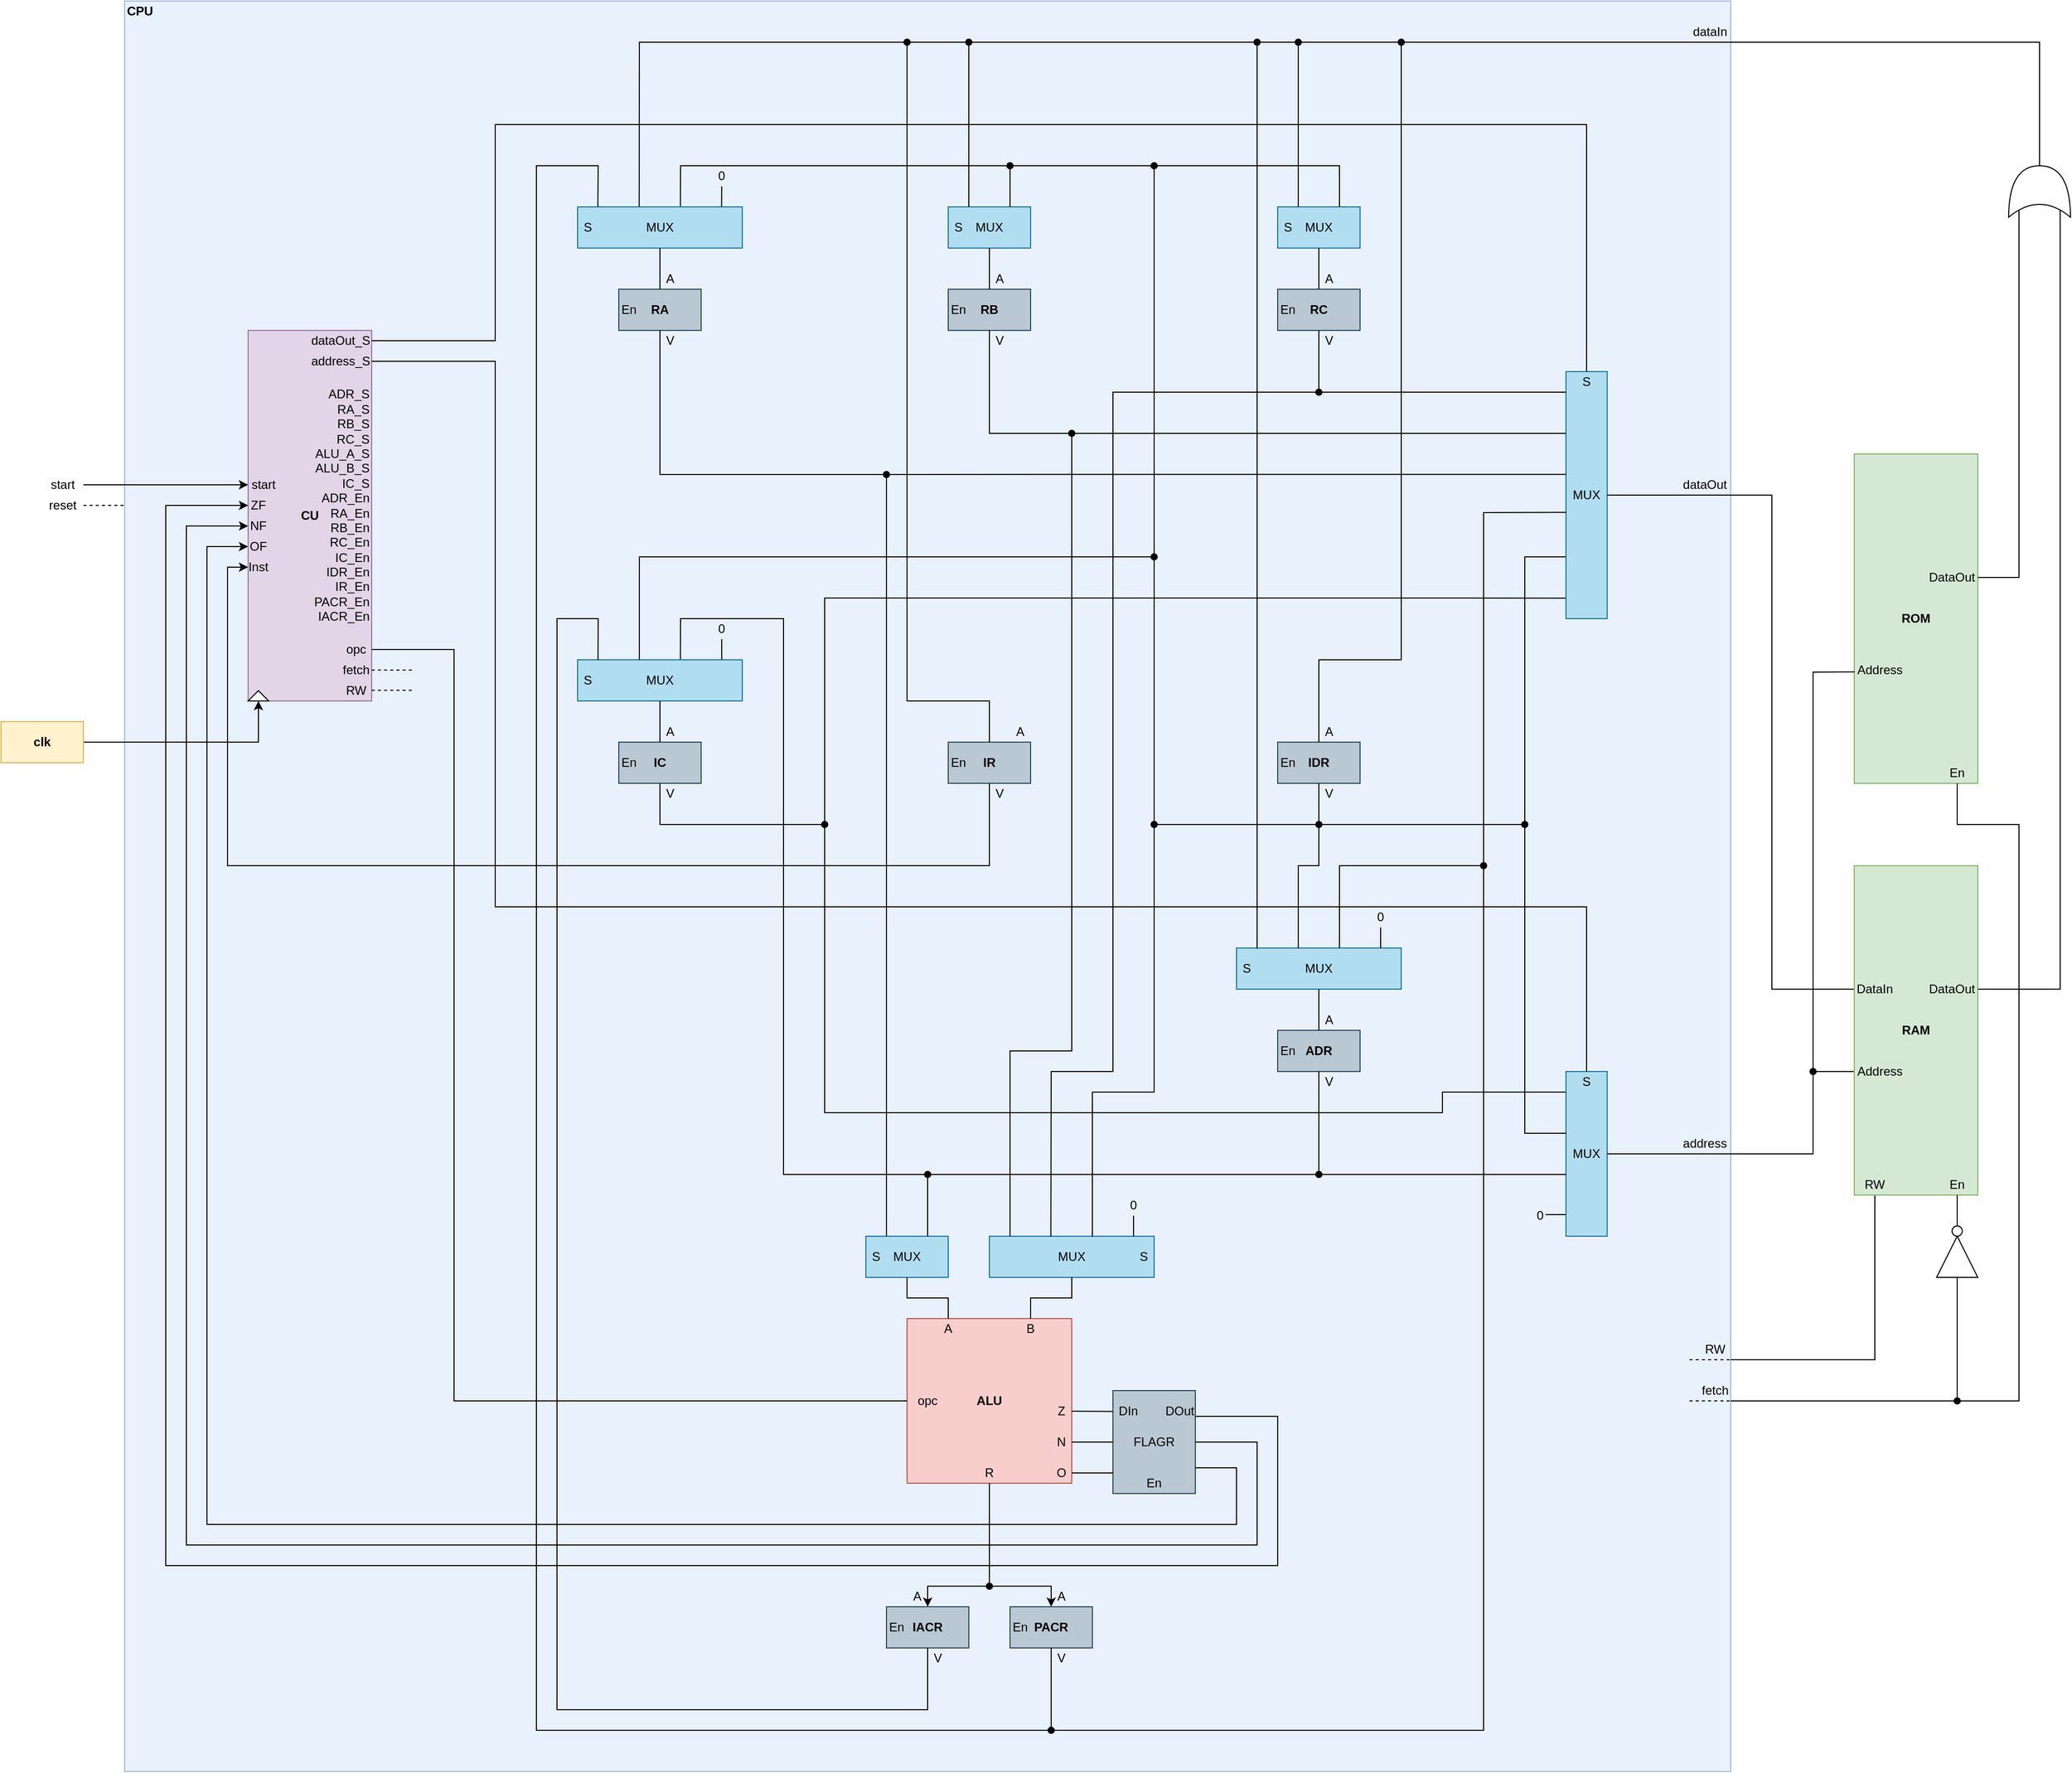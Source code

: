 <mxfile version="14.4.4" type="device"><diagram id="ryRz4POk_qp3t2i8IfM6" name="Page-1"><mxGraphModel dx="5255" dy="-317" grid="1" gridSize="10" guides="1" tooltips="1" connect="1" arrows="1" fold="1" page="1" pageScale="2" pageWidth="850" pageHeight="1100" math="0" shadow="0"><root><mxCell id="0"/><mxCell id="1" parent="0"/><mxCell id="fBEWL9ri3IQQsQJzQIdk-189" value="" style="rounded=0;whiteSpace=wrap;html=1;fillColor=#dae8fc;strokeColor=#6c8ebf;opacity=60;" parent="1" vertex="1"><mxGeometry x="40" y="2600" width="1560" height="1720" as="geometry"/></mxCell><mxCell id="ibGtZSRie_FV_CzLqUcY-19" value="" style="rounded=0;whiteSpace=wrap;html=1;fillColor=#bac8d3;strokeColor=#23445d;" vertex="1" parent="1"><mxGeometry x="520" y="2880" width="80" height="40" as="geometry"/></mxCell><mxCell id="ibGtZSRie_FV_CzLqUcY-20" value="&lt;b&gt;RA&lt;/b&gt;" style="text;html=1;strokeColor=none;fillColor=none;align=center;verticalAlign=middle;whiteSpace=wrap;rounded=0;" vertex="1" parent="1"><mxGeometry x="540" y="2890" width="40" height="20" as="geometry"/></mxCell><mxCell id="ibGtZSRie_FV_CzLqUcY-21" value="A" style="text;html=1;strokeColor=none;fillColor=none;align=center;verticalAlign=middle;whiteSpace=wrap;rounded=0;" vertex="1" parent="1"><mxGeometry x="550" y="2860" width="40" height="20" as="geometry"/></mxCell><mxCell id="ibGtZSRie_FV_CzLqUcY-23" value="" style="rounded=0;whiteSpace=wrap;html=1;fillColor=#bac8d3;strokeColor=#23445d;" vertex="1" parent="1"><mxGeometry x="840" y="2880" width="80" height="40" as="geometry"/></mxCell><mxCell id="ibGtZSRie_FV_CzLqUcY-24" value="&lt;b&gt;RB&lt;/b&gt;" style="text;html=1;strokeColor=none;fillColor=none;align=center;verticalAlign=middle;whiteSpace=wrap;rounded=0;" vertex="1" parent="1"><mxGeometry x="860" y="2890" width="40" height="20" as="geometry"/></mxCell><mxCell id="ibGtZSRie_FV_CzLqUcY-25" value="A" style="text;html=1;strokeColor=none;fillColor=none;align=center;verticalAlign=middle;whiteSpace=wrap;rounded=0;" vertex="1" parent="1"><mxGeometry x="870" y="2860" width="40" height="20" as="geometry"/></mxCell><mxCell id="ibGtZSRie_FV_CzLqUcY-27" value="" style="rounded=0;whiteSpace=wrap;html=1;fillColor=#bac8d3;strokeColor=#23445d;" vertex="1" parent="1"><mxGeometry x="1160" y="2880" width="80" height="40" as="geometry"/></mxCell><mxCell id="ibGtZSRie_FV_CzLqUcY-28" value="&lt;b&gt;RC&lt;/b&gt;" style="text;html=1;strokeColor=none;fillColor=none;align=center;verticalAlign=middle;whiteSpace=wrap;rounded=0;" vertex="1" parent="1"><mxGeometry x="1180" y="2890" width="40" height="20" as="geometry"/></mxCell><mxCell id="ibGtZSRie_FV_CzLqUcY-29" value="A" style="text;html=1;strokeColor=none;fillColor=none;align=center;verticalAlign=middle;whiteSpace=wrap;rounded=0;" vertex="1" parent="1"><mxGeometry x="1190" y="2860" width="40" height="20" as="geometry"/></mxCell><mxCell id="ibGtZSRie_FV_CzLqUcY-30" value="V" style="text;html=1;strokeColor=none;fillColor=none;align=center;verticalAlign=middle;whiteSpace=wrap;rounded=0;" vertex="1" parent="1"><mxGeometry x="1190" y="2920" width="40" height="20" as="geometry"/></mxCell><mxCell id="ibGtZSRie_FV_CzLqUcY-32" value="V" style="text;html=1;strokeColor=none;fillColor=none;align=center;verticalAlign=middle;whiteSpace=wrap;rounded=0;" vertex="1" parent="1"><mxGeometry x="870" y="2920" width="40" height="20" as="geometry"/></mxCell><mxCell id="ibGtZSRie_FV_CzLqUcY-33" value="V" style="text;html=1;strokeColor=none;fillColor=none;align=center;verticalAlign=middle;whiteSpace=wrap;rounded=0;" vertex="1" parent="1"><mxGeometry x="550" y="2920" width="40" height="20" as="geometry"/></mxCell><mxCell id="ibGtZSRie_FV_CzLqUcY-40" value="" style="rounded=0;whiteSpace=wrap;html=1;fillColor=#bac8d3;strokeColor=#23445d;" vertex="1" parent="1"><mxGeometry x="520" y="3320" width="80" height="40" as="geometry"/></mxCell><mxCell id="ibGtZSRie_FV_CzLqUcY-41" value="&lt;b&gt;IC&lt;/b&gt;" style="text;html=1;strokeColor=none;fillColor=none;align=center;verticalAlign=middle;whiteSpace=wrap;rounded=0;" vertex="1" parent="1"><mxGeometry x="540" y="3330" width="40" height="20" as="geometry"/></mxCell><mxCell id="ibGtZSRie_FV_CzLqUcY-42" value="A" style="text;html=1;strokeColor=none;fillColor=none;align=center;verticalAlign=middle;whiteSpace=wrap;rounded=0;" vertex="1" parent="1"><mxGeometry x="550" y="3300" width="40" height="20" as="geometry"/></mxCell><mxCell id="ibGtZSRie_FV_CzLqUcY-44" value="" style="rounded=0;whiteSpace=wrap;html=1;fillColor=#bac8d3;strokeColor=#23445d;" vertex="1" parent="1"><mxGeometry x="840" y="3320" width="80" height="40" as="geometry"/></mxCell><mxCell id="ibGtZSRie_FV_CzLqUcY-45" value="&lt;b&gt;IR&lt;/b&gt;" style="text;html=1;strokeColor=none;fillColor=none;align=center;verticalAlign=middle;whiteSpace=wrap;rounded=0;" vertex="1" parent="1"><mxGeometry x="860" y="3330" width="40" height="20" as="geometry"/></mxCell><mxCell id="ibGtZSRie_FV_CzLqUcY-46" value="A" style="text;html=1;strokeColor=none;fillColor=none;align=center;verticalAlign=middle;whiteSpace=wrap;rounded=0;" vertex="1" parent="1"><mxGeometry x="890" y="3300" width="40" height="20" as="geometry"/></mxCell><mxCell id="ibGtZSRie_FV_CzLqUcY-48" value="" style="rounded=0;whiteSpace=wrap;html=1;fillColor=#bac8d3;strokeColor=#23445d;" vertex="1" parent="1"><mxGeometry x="1160" y="3320" width="80" height="40" as="geometry"/></mxCell><mxCell id="ibGtZSRie_FV_CzLqUcY-49" value="&lt;b&gt;IDR&lt;/b&gt;" style="text;html=1;strokeColor=none;fillColor=none;align=center;verticalAlign=middle;whiteSpace=wrap;rounded=0;" vertex="1" parent="1"><mxGeometry x="1180" y="3330" width="40" height="20" as="geometry"/></mxCell><mxCell id="ibGtZSRie_FV_CzLqUcY-50" value="A" style="text;html=1;strokeColor=none;fillColor=none;align=center;verticalAlign=middle;whiteSpace=wrap;rounded=0;" vertex="1" parent="1"><mxGeometry x="1190" y="3300" width="40" height="20" as="geometry"/></mxCell><mxCell id="ibGtZSRie_FV_CzLqUcY-60" value="V" style="text;html=1;strokeColor=none;fillColor=none;align=center;verticalAlign=middle;whiteSpace=wrap;rounded=0;" vertex="1" parent="1"><mxGeometry x="1190" y="3360" width="40" height="20" as="geometry"/></mxCell><mxCell id="ibGtZSRie_FV_CzLqUcY-61" value="V" style="text;html=1;strokeColor=none;fillColor=none;align=center;verticalAlign=middle;whiteSpace=wrap;rounded=0;" vertex="1" parent="1"><mxGeometry x="870" y="3360" width="40" height="20" as="geometry"/></mxCell><mxCell id="ibGtZSRie_FV_CzLqUcY-62" value="V" style="text;html=1;strokeColor=none;fillColor=none;align=center;verticalAlign=middle;whiteSpace=wrap;rounded=0;" vertex="1" parent="1"><mxGeometry x="550" y="3360" width="40" height="20" as="geometry"/></mxCell><mxCell id="ibGtZSRie_FV_CzLqUcY-63" value="" style="rounded=0;whiteSpace=wrap;html=1;fillColor=#bac8d3;strokeColor=#23445d;" vertex="1" parent="1"><mxGeometry x="1160" y="3600" width="80" height="40" as="geometry"/></mxCell><mxCell id="ibGtZSRie_FV_CzLqUcY-64" value="&lt;b&gt;ADR&lt;/b&gt;" style="text;html=1;strokeColor=none;fillColor=none;align=center;verticalAlign=middle;whiteSpace=wrap;rounded=0;" vertex="1" parent="1"><mxGeometry x="1180" y="3610" width="40" height="20" as="geometry"/></mxCell><mxCell id="ibGtZSRie_FV_CzLqUcY-65" value="A" style="text;html=1;strokeColor=none;fillColor=none;align=center;verticalAlign=middle;whiteSpace=wrap;rounded=0;" vertex="1" parent="1"><mxGeometry x="1190" y="3580" width="40" height="20" as="geometry"/></mxCell><mxCell id="ibGtZSRie_FV_CzLqUcY-69" value="V" style="text;html=1;strokeColor=none;fillColor=none;align=center;verticalAlign=middle;whiteSpace=wrap;rounded=0;" vertex="1" parent="1"><mxGeometry x="1190" y="3640" width="40" height="20" as="geometry"/></mxCell><mxCell id="ibGtZSRie_FV_CzLqUcY-70" value="" style="rounded=0;whiteSpace=wrap;html=1;fillColor=#f8cecc;strokeColor=#b85450;" vertex="1" parent="1"><mxGeometry x="800" y="3880" width="160" height="160" as="geometry"/></mxCell><mxCell id="ibGtZSRie_FV_CzLqUcY-71" value="&lt;b&gt;ALU&lt;/b&gt;" style="text;html=1;strokeColor=none;fillColor=none;align=center;verticalAlign=middle;whiteSpace=wrap;rounded=0;" vertex="1" parent="1"><mxGeometry x="860" y="3950" width="40" height="20" as="geometry"/></mxCell><mxCell id="ibGtZSRie_FV_CzLqUcY-72" value="A" style="text;html=1;strokeColor=none;fillColor=none;align=center;verticalAlign=middle;whiteSpace=wrap;rounded=0;" vertex="1" parent="1"><mxGeometry x="820" y="3880" width="40" height="20" as="geometry"/></mxCell><mxCell id="ibGtZSRie_FV_CzLqUcY-73" value="B" style="text;html=1;strokeColor=none;fillColor=none;align=center;verticalAlign=middle;whiteSpace=wrap;rounded=0;" vertex="1" parent="1"><mxGeometry x="900" y="3880" width="40" height="20" as="geometry"/></mxCell><mxCell id="ibGtZSRie_FV_CzLqUcY-74" value="opc" style="text;html=1;strokeColor=none;fillColor=none;align=center;verticalAlign=middle;whiteSpace=wrap;rounded=0;" vertex="1" parent="1"><mxGeometry x="800" y="3950" width="40" height="20" as="geometry"/></mxCell><mxCell id="ibGtZSRie_FV_CzLqUcY-75" value="R" style="text;html=1;strokeColor=none;fillColor=none;align=center;verticalAlign=middle;whiteSpace=wrap;rounded=0;" vertex="1" parent="1"><mxGeometry x="860" y="4020" width="40" height="20" as="geometry"/></mxCell><mxCell id="ibGtZSRie_FV_CzLqUcY-76" value="Z" style="text;html=1;strokeColor=none;fillColor=none;align=center;verticalAlign=middle;whiteSpace=wrap;rounded=0;" vertex="1" parent="1"><mxGeometry x="940" y="3960" width="20" height="20" as="geometry"/></mxCell><mxCell id="ibGtZSRie_FV_CzLqUcY-77" value="N" style="text;html=1;strokeColor=none;fillColor=none;align=center;verticalAlign=middle;whiteSpace=wrap;rounded=0;" vertex="1" parent="1"><mxGeometry x="940" y="3990" width="20" height="20" as="geometry"/></mxCell><mxCell id="ibGtZSRie_FV_CzLqUcY-78" value="O" style="text;html=1;strokeColor=none;fillColor=none;align=center;verticalAlign=middle;whiteSpace=wrap;rounded=0;" vertex="1" parent="1"><mxGeometry x="940" y="4020" width="20" height="20" as="geometry"/></mxCell><mxCell id="ibGtZSRie_FV_CzLqUcY-79" value="" style="rounded=0;whiteSpace=wrap;html=1;fillColor=#bac8d3;strokeColor=#23445d;" vertex="1" parent="1"><mxGeometry x="1000" y="3950" width="80" height="100" as="geometry"/></mxCell><mxCell id="ibGtZSRie_FV_CzLqUcY-80" value="" style="endArrow=none;html=1;entryX=0.002;entryY=0.8;entryDx=0;entryDy=0;entryPerimeter=0;" edge="1" parent="1" source="ibGtZSRie_FV_CzLqUcY-78" target="ibGtZSRie_FV_CzLqUcY-79"><mxGeometry width="50" height="50" relative="1" as="geometry"><mxPoint x="970" y="4010" as="sourcePoint"/><mxPoint x="1020" y="3960" as="targetPoint"/></mxGeometry></mxCell><mxCell id="ibGtZSRie_FV_CzLqUcY-81" value="" style="endArrow=none;html=1;exitX=1;exitY=0.5;exitDx=0;exitDy=0;entryX=0;entryY=0.5;entryDx=0;entryDy=0;" edge="1" parent="1" source="ibGtZSRie_FV_CzLqUcY-77" target="ibGtZSRie_FV_CzLqUcY-79"><mxGeometry width="50" height="50" relative="1" as="geometry"><mxPoint x="1030" y="4010" as="sourcePoint"/><mxPoint x="1080" y="3960" as="targetPoint"/></mxGeometry></mxCell><mxCell id="ibGtZSRie_FV_CzLqUcY-82" value="" style="endArrow=none;html=1;exitX=1;exitY=0.5;exitDx=0;exitDy=0;entryX=-0.004;entryY=0.202;entryDx=0;entryDy=0;entryPerimeter=0;" edge="1" parent="1" source="ibGtZSRie_FV_CzLqUcY-76" target="ibGtZSRie_FV_CzLqUcY-79"><mxGeometry width="50" height="50" relative="1" as="geometry"><mxPoint x="1030" y="4010" as="sourcePoint"/><mxPoint x="1080" y="3960" as="targetPoint"/></mxGeometry></mxCell><mxCell id="ibGtZSRie_FV_CzLqUcY-83" value="FLAGR" style="text;html=1;strokeColor=none;fillColor=none;align=center;verticalAlign=middle;whiteSpace=wrap;rounded=0;" vertex="1" parent="1"><mxGeometry x="1020" y="3990" width="40" height="20" as="geometry"/></mxCell><mxCell id="ibGtZSRie_FV_CzLqUcY-87" value="DIn" style="text;html=1;strokeColor=none;fillColor=none;align=center;verticalAlign=middle;whiteSpace=wrap;rounded=0;" vertex="1" parent="1"><mxGeometry x="1000" y="3960" width="30" height="20" as="geometry"/></mxCell><mxCell id="ibGtZSRie_FV_CzLqUcY-88" value="DOut" style="text;html=1;strokeColor=none;fillColor=none;align=center;verticalAlign=middle;whiteSpace=wrap;rounded=0;" vertex="1" parent="1"><mxGeometry x="1050" y="3960" width="30" height="20" as="geometry"/></mxCell><mxCell id="ibGtZSRie_FV_CzLqUcY-89" value="" style="rounded=0;whiteSpace=wrap;html=1;fillColor=#b1ddf0;strokeColor=#10739e;" vertex="1" parent="1"><mxGeometry x="760" y="3800" width="80" height="40" as="geometry"/></mxCell><mxCell id="ibGtZSRie_FV_CzLqUcY-90" value="MUX" style="text;html=1;strokeColor=none;fillColor=none;align=center;verticalAlign=middle;whiteSpace=wrap;rounded=0;" vertex="1" parent="1"><mxGeometry x="780" y="3810" width="40" height="20" as="geometry"/></mxCell><mxCell id="ibGtZSRie_FV_CzLqUcY-91" value="S" style="text;html=1;strokeColor=none;fillColor=none;align=center;verticalAlign=middle;whiteSpace=wrap;rounded=0;" vertex="1" parent="1"><mxGeometry x="750" y="3810" width="40" height="20" as="geometry"/></mxCell><mxCell id="ibGtZSRie_FV_CzLqUcY-95" value="" style="rounded=0;whiteSpace=wrap;html=1;fillColor=#b1ddf0;strokeColor=#10739e;" vertex="1" parent="1"><mxGeometry x="840" y="2800" width="80" height="40" as="geometry"/></mxCell><mxCell id="ibGtZSRie_FV_CzLqUcY-96" value="MUX" style="text;html=1;strokeColor=none;fillColor=none;align=center;verticalAlign=middle;whiteSpace=wrap;rounded=0;" vertex="1" parent="1"><mxGeometry x="860" y="2810" width="40" height="20" as="geometry"/></mxCell><mxCell id="ibGtZSRie_FV_CzLqUcY-97" value="S" style="text;html=1;strokeColor=none;fillColor=none;align=center;verticalAlign=middle;whiteSpace=wrap;rounded=0;" vertex="1" parent="1"><mxGeometry x="830" y="2810" width="40" height="20" as="geometry"/></mxCell><mxCell id="ibGtZSRie_FV_CzLqUcY-98" value="" style="rounded=0;whiteSpace=wrap;html=1;fillColor=#b1ddf0;strokeColor=#10739e;" vertex="1" parent="1"><mxGeometry x="1160" y="2800" width="80" height="40" as="geometry"/></mxCell><mxCell id="ibGtZSRie_FV_CzLqUcY-99" value="MUX" style="text;html=1;strokeColor=none;fillColor=none;align=center;verticalAlign=middle;whiteSpace=wrap;rounded=0;" vertex="1" parent="1"><mxGeometry x="1180" y="2810" width="40" height="20" as="geometry"/></mxCell><mxCell id="ibGtZSRie_FV_CzLqUcY-100" value="S" style="text;html=1;strokeColor=none;fillColor=none;align=center;verticalAlign=middle;whiteSpace=wrap;rounded=0;" vertex="1" parent="1"><mxGeometry x="1150" y="2810" width="40" height="20" as="geometry"/></mxCell><mxCell id="ibGtZSRie_FV_CzLqUcY-101" value="" style="rounded=0;whiteSpace=wrap;html=1;fillColor=#b1ddf0;strokeColor=#10739e;" vertex="1" parent="1"><mxGeometry x="480" y="2800" width="160" height="40" as="geometry"/></mxCell><mxCell id="ibGtZSRie_FV_CzLqUcY-102" value="MUX" style="text;html=1;strokeColor=none;fillColor=none;align=center;verticalAlign=middle;whiteSpace=wrap;rounded=0;" vertex="1" parent="1"><mxGeometry x="540" y="2810" width="40" height="20" as="geometry"/></mxCell><mxCell id="ibGtZSRie_FV_CzLqUcY-103" value="S" style="text;html=1;strokeColor=none;fillColor=none;align=center;verticalAlign=middle;whiteSpace=wrap;rounded=0;" vertex="1" parent="1"><mxGeometry x="470" y="2810" width="40" height="20" as="geometry"/></mxCell><mxCell id="ibGtZSRie_FV_CzLqUcY-104" value="" style="rounded=0;whiteSpace=wrap;html=1;fillColor=#b1ddf0;strokeColor=#10739e;" vertex="1" parent="1"><mxGeometry x="1440" y="2960" width="40" height="240" as="geometry"/></mxCell><mxCell id="ibGtZSRie_FV_CzLqUcY-105" value="" style="rounded=0;whiteSpace=wrap;html=1;fillColor=#b1ddf0;strokeColor=#10739e;" vertex="1" parent="1"><mxGeometry x="1440" y="3640" width="40" height="160" as="geometry"/></mxCell><mxCell id="ibGtZSRie_FV_CzLqUcY-106" value="MUX" style="text;html=1;strokeColor=none;fillColor=none;align=center;verticalAlign=middle;whiteSpace=wrap;rounded=0;" vertex="1" parent="1"><mxGeometry x="1440" y="3070" width="40" height="20" as="geometry"/></mxCell><mxCell id="ibGtZSRie_FV_CzLqUcY-107" value="MUX" style="text;html=1;strokeColor=none;fillColor=none;align=center;verticalAlign=middle;whiteSpace=wrap;rounded=0;" vertex="1" parent="1"><mxGeometry x="1440" y="3710" width="40" height="20" as="geometry"/></mxCell><mxCell id="ibGtZSRie_FV_CzLqUcY-108" value="S" style="text;html=1;strokeColor=none;fillColor=none;align=center;verticalAlign=middle;whiteSpace=wrap;rounded=0;" vertex="1" parent="1"><mxGeometry x="1440" y="2960" width="40" height="20" as="geometry"/></mxCell><mxCell id="ibGtZSRie_FV_CzLqUcY-109" value="S" style="text;html=1;strokeColor=none;fillColor=none;align=center;verticalAlign=middle;whiteSpace=wrap;rounded=0;" vertex="1" parent="1"><mxGeometry x="1440" y="3640" width="40" height="20" as="geometry"/></mxCell><mxCell id="ibGtZSRie_FV_CzLqUcY-110" value="" style="endArrow=none;html=1;strokeColor=#000000;entryX=0.5;entryY=1;entryDx=0;entryDy=0;" edge="1" parent="1" target="ibGtZSRie_FV_CzLqUcY-98"><mxGeometry width="50" height="50" relative="1" as="geometry"><mxPoint x="1200" y="2880" as="sourcePoint"/><mxPoint x="1150" y="3160" as="targetPoint"/></mxGeometry></mxCell><mxCell id="ibGtZSRie_FV_CzLqUcY-112" value="" style="endArrow=none;html=1;strokeColor=#000000;exitX=0.5;exitY=1;exitDx=0;exitDy=0;entryX=0.25;entryY=1;entryDx=0;entryDy=0;" edge="1" parent="1" source="ibGtZSRie_FV_CzLqUcY-95" target="ibGtZSRie_FV_CzLqUcY-25"><mxGeometry width="50" height="50" relative="1" as="geometry"><mxPoint x="1150" y="3200" as="sourcePoint"/><mxPoint x="1200" y="3150" as="targetPoint"/></mxGeometry></mxCell><mxCell id="ibGtZSRie_FV_CzLqUcY-113" value="" style="endArrow=none;html=1;strokeColor=#000000;exitX=0.5;exitY=1;exitDx=0;exitDy=0;entryX=0.25;entryY=1;entryDx=0;entryDy=0;" edge="1" parent="1" source="ibGtZSRie_FV_CzLqUcY-101" target="ibGtZSRie_FV_CzLqUcY-21"><mxGeometry width="50" height="50" relative="1" as="geometry"><mxPoint x="1150" y="3200" as="sourcePoint"/><mxPoint x="1200" y="3150" as="targetPoint"/></mxGeometry></mxCell><mxCell id="ibGtZSRie_FV_CzLqUcY-118" value="" style="rounded=0;whiteSpace=wrap;html=1;fillColor=#b1ddf0;strokeColor=#10739e;" vertex="1" parent="1"><mxGeometry x="1120" y="3520" width="160" height="40" as="geometry"/></mxCell><mxCell id="ibGtZSRie_FV_CzLqUcY-119" value="MUX" style="text;html=1;strokeColor=none;fillColor=none;align=center;verticalAlign=middle;whiteSpace=wrap;rounded=0;" vertex="1" parent="1"><mxGeometry x="1180" y="3530" width="40" height="20" as="geometry"/></mxCell><mxCell id="ibGtZSRie_FV_CzLqUcY-120" value="S" style="text;html=1;strokeColor=none;fillColor=none;align=center;verticalAlign=middle;whiteSpace=wrap;rounded=0;" vertex="1" parent="1"><mxGeometry x="1110" y="3530" width="40" height="20" as="geometry"/></mxCell><mxCell id="ibGtZSRie_FV_CzLqUcY-121" value="" style="endArrow=none;html=1;strokeColor=#000000;exitX=0.5;exitY=1;exitDx=0;exitDy=0;entryX=0.25;entryY=1;entryDx=0;entryDy=0;" edge="1" parent="1" source="ibGtZSRie_FV_CzLqUcY-118"><mxGeometry width="50" height="50" relative="1" as="geometry"><mxPoint x="1790" y="3920" as="sourcePoint"/><mxPoint x="1200" y="3600.0" as="targetPoint"/></mxGeometry></mxCell><mxCell id="ibGtZSRie_FV_CzLqUcY-123" value="" style="rounded=0;whiteSpace=wrap;html=1;fillColor=#b1ddf0;strokeColor=#10739e;" vertex="1" parent="1"><mxGeometry x="480" y="3240" width="160" height="40" as="geometry"/></mxCell><mxCell id="ibGtZSRie_FV_CzLqUcY-124" value="MUX" style="text;html=1;strokeColor=none;fillColor=none;align=center;verticalAlign=middle;whiteSpace=wrap;rounded=0;" vertex="1" parent="1"><mxGeometry x="540" y="3250" width="40" height="20" as="geometry"/></mxCell><mxCell id="ibGtZSRie_FV_CzLqUcY-125" value="S" style="text;html=1;strokeColor=none;fillColor=none;align=center;verticalAlign=middle;whiteSpace=wrap;rounded=0;" vertex="1" parent="1"><mxGeometry x="470" y="3250" width="40" height="20" as="geometry"/></mxCell><mxCell id="ibGtZSRie_FV_CzLqUcY-126" value="" style="endArrow=none;html=1;strokeColor=#000000;exitX=0.5;exitY=1;exitDx=0;exitDy=0;entryX=0.25;entryY=1;entryDx=0;entryDy=0;" edge="1" parent="1" source="ibGtZSRie_FV_CzLqUcY-123"><mxGeometry width="50" height="50" relative="1" as="geometry"><mxPoint x="1150" y="3640" as="sourcePoint"/><mxPoint x="560" y="3320.0" as="targetPoint"/></mxGeometry></mxCell><mxCell id="ibGtZSRie_FV_CzLqUcY-127" value="" style="rounded=0;whiteSpace=wrap;html=1;fillColor=#b1ddf0;strokeColor=#10739e;" vertex="1" parent="1"><mxGeometry x="880" y="3800" width="160" height="40" as="geometry"/></mxCell><mxCell id="ibGtZSRie_FV_CzLqUcY-128" value="MUX" style="text;html=1;strokeColor=none;fillColor=none;align=center;verticalAlign=middle;whiteSpace=wrap;rounded=0;" vertex="1" parent="1"><mxGeometry x="940" y="3810" width="40" height="20" as="geometry"/></mxCell><mxCell id="ibGtZSRie_FV_CzLqUcY-129" value="S" style="text;html=1;strokeColor=none;fillColor=none;align=center;verticalAlign=middle;whiteSpace=wrap;rounded=0;" vertex="1" parent="1"><mxGeometry x="1010" y="3810" width="40" height="20" as="geometry"/></mxCell><mxCell id="ibGtZSRie_FV_CzLqUcY-130" value="" style="endArrow=none;html=1;strokeColor=#000000;exitX=0.5;exitY=1;exitDx=0;exitDy=0;entryX=0.5;entryY=0;entryDx=0;entryDy=0;rounded=0;" edge="1" parent="1" source="ibGtZSRie_FV_CzLqUcY-89" target="ibGtZSRie_FV_CzLqUcY-72"><mxGeometry width="50" height="50" relative="1" as="geometry"><mxPoint x="1150" y="3700" as="sourcePoint"/><mxPoint x="1200" y="3650" as="targetPoint"/><Array as="points"><mxPoint x="800" y="3860"/><mxPoint x="840" y="3860"/></Array></mxGeometry></mxCell><mxCell id="ibGtZSRie_FV_CzLqUcY-131" value="" style="endArrow=none;html=1;strokeColor=#000000;exitX=0.5;exitY=1;exitDx=0;exitDy=0;entryX=0.5;entryY=0;entryDx=0;entryDy=0;rounded=0;" edge="1" parent="1" source="ibGtZSRie_FV_CzLqUcY-127" target="ibGtZSRie_FV_CzLqUcY-73"><mxGeometry width="50" height="50" relative="1" as="geometry"><mxPoint x="1150" y="3700" as="sourcePoint"/><mxPoint x="1200" y="3650" as="targetPoint"/><Array as="points"><mxPoint x="960" y="3860"/><mxPoint x="920" y="3860"/></Array></mxGeometry></mxCell><mxCell id="ibGtZSRie_FV_CzLqUcY-132" value="" style="endArrow=none;html=1;strokeColor=#000000;exitX=1;exitY=0.5;exitDx=0;exitDy=0;entryX=0;entryY=0.5;entryDx=0;entryDy=0;rounded=0;" edge="1" parent="1" source="ibGtZSRie_FV_CzLqUcY-107" target="ibGtZSRie_FV_CzLqUcY-246"><mxGeometry width="50" height="50" relative="1" as="geometry"><mxPoint x="1150" y="3510" as="sourcePoint"/><mxPoint x="1640" y="3720" as="targetPoint"/><Array as="points"><mxPoint x="1680" y="3720"/><mxPoint x="1680" y="3640"/></Array></mxGeometry></mxCell><mxCell id="ibGtZSRie_FV_CzLqUcY-133" value="" style="endArrow=none;html=1;strokeColor=#000000;exitX=1;exitY=0.5;exitDx=0;exitDy=0;entryX=0;entryY=0.5;entryDx=0;entryDy=0;rounded=0;" edge="1" parent="1" source="ibGtZSRie_FV_CzLqUcY-106" target="ibGtZSRie_FV_CzLqUcY-245"><mxGeometry width="50" height="50" relative="1" as="geometry"><mxPoint x="1150" y="3510" as="sourcePoint"/><mxPoint x="1720" y="3160" as="targetPoint"/><Array as="points"><mxPoint x="1640" y="3080"/><mxPoint x="1640" y="3160"/><mxPoint x="1640" y="3560"/></Array></mxGeometry></mxCell><mxCell id="ibGtZSRie_FV_CzLqUcY-134" value="dataOut" style="text;html=1;strokeColor=none;fillColor=none;align=center;verticalAlign=middle;whiteSpace=wrap;rounded=0;" vertex="1" parent="1"><mxGeometry x="1550" y="3060" width="50" height="20" as="geometry"/></mxCell><mxCell id="ibGtZSRie_FV_CzLqUcY-135" value="address" style="text;html=1;strokeColor=none;fillColor=none;align=center;verticalAlign=middle;whiteSpace=wrap;rounded=0;" vertex="1" parent="1"><mxGeometry x="1550" y="3700" width="50" height="20" as="geometry"/></mxCell><mxCell id="ibGtZSRie_FV_CzLqUcY-136" value="" style="rounded=0;whiteSpace=wrap;html=1;fillColor=#e1d5e7;strokeColor=#9673a6;" vertex="1" parent="1"><mxGeometry x="160" y="2920" width="120" height="360" as="geometry"/></mxCell><mxCell id="ibGtZSRie_FV_CzLqUcY-138" value="dataOut_S" style="text;html=1;strokeColor=none;fillColor=none;align=center;verticalAlign=middle;whiteSpace=wrap;rounded=0;" vertex="1" parent="1"><mxGeometry x="220" y="2920" width="60" height="20" as="geometry"/></mxCell><mxCell id="ibGtZSRie_FV_CzLqUcY-139" value="address_S" style="text;html=1;strokeColor=none;fillColor=none;align=center;verticalAlign=middle;whiteSpace=wrap;rounded=0;" vertex="1" parent="1"><mxGeometry x="220" y="2940" width="60" height="20" as="geometry"/></mxCell><mxCell id="ibGtZSRie_FV_CzLqUcY-140" value="opc" style="text;html=1;strokeColor=none;fillColor=none;align=center;verticalAlign=middle;whiteSpace=wrap;rounded=0;" vertex="1" parent="1"><mxGeometry x="250" y="3220" width="30" height="20" as="geometry"/></mxCell><mxCell id="ibGtZSRie_FV_CzLqUcY-141" value="RW" style="text;html=1;strokeColor=none;fillColor=none;align=center;verticalAlign=middle;whiteSpace=wrap;rounded=0;" vertex="1" parent="1"><mxGeometry x="250" y="3260" width="30" height="20" as="geometry"/></mxCell><mxCell id="ibGtZSRie_FV_CzLqUcY-142" value="fetch" style="text;html=1;strokeColor=none;fillColor=none;align=center;verticalAlign=middle;whiteSpace=wrap;rounded=0;" vertex="1" parent="1"><mxGeometry x="250" y="3240" width="30" height="20" as="geometry"/></mxCell><mxCell id="ibGtZSRie_FV_CzLqUcY-143" value="&lt;div&gt;ADR_S&lt;/div&gt;&lt;div&gt;RA_S&lt;/div&gt;&lt;div&gt;RB_S&lt;/div&gt;&lt;div&gt;RC_S&lt;/div&gt;&lt;div&gt;ALU_A_S&lt;/div&gt;&lt;div&gt;ALU_B_S&lt;/div&gt;&lt;div&gt;IC_S&lt;/div&gt;&lt;div&gt;ADR_En&lt;/div&gt;&lt;div&gt;RA_En&lt;/div&gt;&lt;div&gt;RB_En&lt;/div&gt;&lt;div&gt;RC_En&lt;/div&gt;&lt;div&gt;IC_En&lt;/div&gt;&lt;div&gt;IDR_En&lt;/div&gt;&lt;div&gt;IR_En&lt;/div&gt;&lt;div&gt;PACR_En&lt;/div&gt;&lt;div&gt;IACR_En&lt;/div&gt;" style="text;html=1;strokeColor=none;fillColor=none;align=right;verticalAlign=middle;whiteSpace=wrap;rounded=0;" vertex="1" parent="1"><mxGeometry x="200" y="2970" width="80" height="240" as="geometry"/></mxCell><mxCell id="ibGtZSRie_FV_CzLqUcY-144" value="&lt;b&gt;CU&lt;/b&gt;" style="text;html=1;strokeColor=none;fillColor=none;align=center;verticalAlign=middle;whiteSpace=wrap;rounded=0;" vertex="1" parent="1"><mxGeometry x="200" y="3090" width="40" height="20" as="geometry"/></mxCell><mxCell id="ibGtZSRie_FV_CzLqUcY-145" value="Inst" style="text;html=1;strokeColor=none;fillColor=none;align=center;verticalAlign=middle;whiteSpace=wrap;rounded=0;" vertex="1" parent="1"><mxGeometry x="160" y="3140" width="20" height="20" as="geometry"/></mxCell><mxCell id="ibGtZSRie_FV_CzLqUcY-146" value="OF" style="text;html=1;strokeColor=none;fillColor=none;align=center;verticalAlign=middle;whiteSpace=wrap;rounded=0;" vertex="1" parent="1"><mxGeometry x="160" y="3120" width="20" height="20" as="geometry"/></mxCell><mxCell id="ibGtZSRie_FV_CzLqUcY-147" value="NF" style="text;html=1;strokeColor=none;fillColor=none;align=center;verticalAlign=middle;whiteSpace=wrap;rounded=0;" vertex="1" parent="1"><mxGeometry x="160" y="3100" width="20" height="20" as="geometry"/></mxCell><mxCell id="ibGtZSRie_FV_CzLqUcY-148" value="ZF" style="text;html=1;strokeColor=none;fillColor=none;align=center;verticalAlign=middle;whiteSpace=wrap;rounded=0;" vertex="1" parent="1"><mxGeometry x="160" y="3080" width="20" height="20" as="geometry"/></mxCell><mxCell id="ibGtZSRie_FV_CzLqUcY-149" value="start" style="text;html=1;strokeColor=none;fillColor=none;align=center;verticalAlign=middle;whiteSpace=wrap;rounded=0;" vertex="1" parent="1"><mxGeometry x="160" y="3060" width="30" height="20" as="geometry"/></mxCell><mxCell id="ibGtZSRie_FV_CzLqUcY-150" value="" style="triangle;whiteSpace=wrap;html=1;direction=north;" vertex="1" parent="1"><mxGeometry x="160" y="3270" width="20" height="10" as="geometry"/></mxCell><mxCell id="ibGtZSRie_FV_CzLqUcY-151" value="" style="endArrow=none;html=1;entryX=1;entryY=0.25;entryDx=0;entryDy=0;exitX=0;exitY=0.5;exitDx=0;exitDy=0;rounded=0;startArrow=classic;startFill=1;" edge="1" parent="1" source="ibGtZSRie_FV_CzLqUcY-148" target="ibGtZSRie_FV_CzLqUcY-79"><mxGeometry width="50" height="50" relative="1" as="geometry"><mxPoint x="1200" y="3975" as="sourcePoint"/><mxPoint x="900" y="3770" as="targetPoint"/><Array as="points"><mxPoint x="80" y="3090"/><mxPoint x="80" y="4120"/><mxPoint x="1160" y="4120"/><mxPoint x="1160" y="3975"/></Array></mxGeometry></mxCell><mxCell id="ibGtZSRie_FV_CzLqUcY-152" value="" style="endArrow=none;html=1;entryX=1;entryY=0.5;entryDx=0;entryDy=0;exitX=0;exitY=0.5;exitDx=0;exitDy=0;rounded=0;startArrow=classic;startFill=1;" edge="1" parent="1" source="ibGtZSRie_FV_CzLqUcY-147" target="ibGtZSRie_FV_CzLqUcY-79"><mxGeometry width="50" height="50" relative="1" as="geometry"><mxPoint x="170" y="3100" as="sourcePoint"/><mxPoint x="1090" y="3985" as="targetPoint"/><Array as="points"><mxPoint x="100" y="3110"/><mxPoint x="100" y="4100"/><mxPoint x="1140" y="4100"/><mxPoint x="1140" y="4000"/></Array></mxGeometry></mxCell><mxCell id="ibGtZSRie_FV_CzLqUcY-153" value="" style="endArrow=none;html=1;entryX=1;entryY=0.75;entryDx=0;entryDy=0;exitX=0;exitY=0.5;exitDx=0;exitDy=0;rounded=0;startArrow=classic;startFill=1;" edge="1" parent="1" source="ibGtZSRie_FV_CzLqUcY-146" target="ibGtZSRie_FV_CzLqUcY-79"><mxGeometry width="50" height="50" relative="1" as="geometry"><mxPoint x="180" y="3110" as="sourcePoint"/><mxPoint x="1100" y="3995" as="targetPoint"/><Array as="points"><mxPoint x="120" y="3130"/><mxPoint x="120" y="4080"/><mxPoint x="1120" y="4080"/><mxPoint x="1120" y="4025"/></Array></mxGeometry></mxCell><mxCell id="ibGtZSRie_FV_CzLqUcY-154" value="" style="endArrow=classic;html=1;entryX=0;entryY=0.5;entryDx=0;entryDy=0;rounded=0;exitX=0.25;exitY=0;exitDx=0;exitDy=0;" edge="1" parent="1" source="ibGtZSRie_FV_CzLqUcY-61" target="ibGtZSRie_FV_CzLqUcY-145"><mxGeometry width="50" height="50" relative="1" as="geometry"><mxPoint x="140" y="3360" as="sourcePoint"/><mxPoint x="650" y="3140" as="targetPoint"/><Array as="points"><mxPoint x="880" y="3440"/><mxPoint x="140" y="3440"/><mxPoint x="140" y="3150"/></Array></mxGeometry></mxCell><mxCell id="ibGtZSRie_FV_CzLqUcY-155" value="" style="endArrow=classic;html=1;strokeColor=#000000;entryX=0;entryY=0.5;entryDx=0;entryDy=0;rounded=0;" edge="1" parent="1" target="ibGtZSRie_FV_CzLqUcY-150"><mxGeometry width="50" height="50" relative="1" as="geometry"><mxPoint y="3320" as="sourcePoint"/><mxPoint x="210" y="3450" as="targetPoint"/><Array as="points"><mxPoint x="170" y="3320"/></Array></mxGeometry></mxCell><mxCell id="ibGtZSRie_FV_CzLqUcY-156" value="" style="endArrow=classic;html=1;strokeColor=#000000;entryX=0;entryY=0.5;entryDx=0;entryDy=0;" edge="1" parent="1" target="ibGtZSRie_FV_CzLqUcY-149"><mxGeometry width="50" height="50" relative="1" as="geometry"><mxPoint y="3070" as="sourcePoint"/><mxPoint x="210" y="3140" as="targetPoint"/></mxGeometry></mxCell><mxCell id="ibGtZSRie_FV_CzLqUcY-157" value="" style="rounded=0;whiteSpace=wrap;html=1;fillColor=#fff2cc;strokeColor=#d6b656;" vertex="1" parent="1"><mxGeometry x="-80" y="3300" width="80" height="40" as="geometry"/></mxCell><mxCell id="ibGtZSRie_FV_CzLqUcY-158" value="&lt;b&gt;clk&lt;/b&gt;" style="text;html=1;strokeColor=none;fillColor=none;align=center;verticalAlign=middle;whiteSpace=wrap;rounded=0;" vertex="1" parent="1"><mxGeometry x="-60" y="3310" width="40" height="20" as="geometry"/></mxCell><mxCell id="ibGtZSRie_FV_CzLqUcY-159" value="start" style="text;html=1;strokeColor=none;fillColor=none;align=center;verticalAlign=middle;whiteSpace=wrap;rounded=0;" vertex="1" parent="1"><mxGeometry x="-40" y="3060" width="40" height="20" as="geometry"/></mxCell><mxCell id="ibGtZSRie_FV_CzLqUcY-160" value="reset" style="text;html=1;strokeColor=none;fillColor=none;align=center;verticalAlign=middle;whiteSpace=wrap;rounded=0;" vertex="1" parent="1"><mxGeometry x="-40" y="3080" width="40" height="20" as="geometry"/></mxCell><mxCell id="ibGtZSRie_FV_CzLqUcY-161" value="" style="endArrow=none;dashed=1;html=1;strokeColor=#000000;exitX=1;exitY=0.5;exitDx=0;exitDy=0;" edge="1" parent="1" source="ibGtZSRie_FV_CzLqUcY-160"><mxGeometry width="50" height="50" relative="1" as="geometry"><mxPoint x="160" y="3260" as="sourcePoint"/><mxPoint x="40" y="3090" as="targetPoint"/></mxGeometry></mxCell><mxCell id="ibGtZSRie_FV_CzLqUcY-162" value="" style="rounded=0;whiteSpace=wrap;html=1;fillColor=#bac8d3;strokeColor=#23445d;" vertex="1" parent="1"><mxGeometry x="900" y="4160" width="80" height="40" as="geometry"/></mxCell><mxCell id="ibGtZSRie_FV_CzLqUcY-163" value="&lt;b&gt;PACR&lt;/b&gt;" style="text;html=1;strokeColor=none;fillColor=none;align=center;verticalAlign=middle;whiteSpace=wrap;rounded=0;" vertex="1" parent="1"><mxGeometry x="920" y="4170" width="40" height="20" as="geometry"/></mxCell><mxCell id="ibGtZSRie_FV_CzLqUcY-165" value="A" style="text;html=1;strokeColor=none;fillColor=none;align=center;verticalAlign=middle;whiteSpace=wrap;rounded=0;" vertex="1" parent="1"><mxGeometry x="930" y="4140" width="40" height="20" as="geometry"/></mxCell><mxCell id="ibGtZSRie_FV_CzLqUcY-166" value="V" style="text;html=1;strokeColor=none;fillColor=none;align=center;verticalAlign=middle;whiteSpace=wrap;rounded=0;" vertex="1" parent="1"><mxGeometry x="930" y="4200" width="40" height="20" as="geometry"/></mxCell><mxCell id="ibGtZSRie_FV_CzLqUcY-169" value="" style="rounded=0;whiteSpace=wrap;html=1;fillColor=#bac8d3;strokeColor=#23445d;" vertex="1" parent="1"><mxGeometry x="780" y="4160" width="80" height="40" as="geometry"/></mxCell><mxCell id="ibGtZSRie_FV_CzLqUcY-170" value="&lt;b&gt;IACR&lt;/b&gt;" style="text;html=1;strokeColor=none;fillColor=none;align=center;verticalAlign=middle;whiteSpace=wrap;rounded=0;" vertex="1" parent="1"><mxGeometry x="800" y="4170" width="40" height="20" as="geometry"/></mxCell><mxCell id="ibGtZSRie_FV_CzLqUcY-172" value="A" style="text;html=1;strokeColor=none;fillColor=none;align=center;verticalAlign=middle;whiteSpace=wrap;rounded=0;" vertex="1" parent="1"><mxGeometry x="790" y="4140" width="40" height="20" as="geometry"/></mxCell><mxCell id="ibGtZSRie_FV_CzLqUcY-173" value="V" style="text;html=1;strokeColor=none;fillColor=none;align=center;verticalAlign=middle;whiteSpace=wrap;rounded=0;" vertex="1" parent="1"><mxGeometry x="810" y="4200" width="40" height="20" as="geometry"/></mxCell><mxCell id="ibGtZSRie_FV_CzLqUcY-176" value="" style="endArrow=classic;html=1;entryX=0.75;entryY=1;entryDx=0;entryDy=0;rounded=0;startArrow=oval;startFill=1;" edge="1" parent="1" target="ibGtZSRie_FV_CzLqUcY-172"><mxGeometry width="50" height="50" relative="1" as="geometry"><mxPoint x="880" y="4140" as="sourcePoint"/><mxPoint x="1000" y="4000" as="targetPoint"/><Array as="points"><mxPoint x="820" y="4140"/></Array></mxGeometry></mxCell><mxCell id="ibGtZSRie_FV_CzLqUcY-177" value="" style="endArrow=none;html=1;strokeColor=#000000;entryX=0.5;entryY=1;entryDx=0;entryDy=0;exitX=0.25;exitY=1;exitDx=0;exitDy=0;rounded=0;startArrow=classic;startFill=1;" edge="1" parent="1" source="ibGtZSRie_FV_CzLqUcY-165" target="ibGtZSRie_FV_CzLqUcY-75"><mxGeometry width="50" height="50" relative="1" as="geometry"><mxPoint x="660" y="4050" as="sourcePoint"/><mxPoint x="710" y="4000" as="targetPoint"/><Array as="points"><mxPoint x="940" y="4140"/><mxPoint x="880" y="4140"/></Array></mxGeometry></mxCell><mxCell id="ibGtZSRie_FV_CzLqUcY-179" value="" style="endArrow=none;html=1;strokeColor=#000000;exitX=1;exitY=0.5;exitDx=0;exitDy=0;entryX=0.5;entryY=0;entryDx=0;entryDy=0;rounded=0;" edge="1" parent="1" source="ibGtZSRie_FV_CzLqUcY-138" target="ibGtZSRie_FV_CzLqUcY-108"><mxGeometry width="50" height="50" relative="1" as="geometry"><mxPoint x="590" y="3360" as="sourcePoint"/><mxPoint x="640" y="3310" as="targetPoint"/><Array as="points"><mxPoint x="400" y="2930"/><mxPoint x="400" y="2720"/><mxPoint x="1460" y="2720"/></Array></mxGeometry></mxCell><mxCell id="ibGtZSRie_FV_CzLqUcY-180" value="" style="endArrow=none;html=1;strokeColor=#000000;exitX=1;exitY=0.5;exitDx=0;exitDy=0;entryX=0.5;entryY=0;entryDx=0;entryDy=0;rounded=0;" edge="1" parent="1" source="ibGtZSRie_FV_CzLqUcY-139" target="ibGtZSRie_FV_CzLqUcY-109"><mxGeometry width="50" height="50" relative="1" as="geometry"><mxPoint x="590" y="3280" as="sourcePoint"/><mxPoint x="640" y="3230" as="targetPoint"/><Array as="points"><mxPoint x="400" y="2950"/><mxPoint x="400" y="3480"/><mxPoint x="1460" y="3480"/></Array></mxGeometry></mxCell><mxCell id="ibGtZSRie_FV_CzLqUcY-181" value="" style="endArrow=none;html=1;strokeColor=#000000;exitX=1;exitY=0.5;exitDx=0;exitDy=0;entryX=0;entryY=0.5;entryDx=0;entryDy=0;rounded=0;" edge="1" parent="1" source="ibGtZSRie_FV_CzLqUcY-140" target="ibGtZSRie_FV_CzLqUcY-74"><mxGeometry width="50" height="50" relative="1" as="geometry"><mxPoint x="590" y="3660" as="sourcePoint"/><mxPoint x="640" y="3610" as="targetPoint"/><Array as="points"><mxPoint x="360" y="3230"/><mxPoint x="360" y="3960"/></Array></mxGeometry></mxCell><mxCell id="ibGtZSRie_FV_CzLqUcY-182" value="" style="endArrow=none;html=1;strokeColor=#000000;rounded=0;exitX=0.374;exitY=-0.005;exitDx=0;exitDy=0;exitPerimeter=0;entryX=1;entryY=0.5;entryDx=0;entryDy=0;entryPerimeter=0;" edge="1" parent="1" source="ibGtZSRie_FV_CzLqUcY-101" target="ibGtZSRie_FV_CzLqUcY-266"><mxGeometry width="50" height="50" relative="1" as="geometry"><mxPoint x="540" y="2790" as="sourcePoint"/><mxPoint x="1640" y="2640" as="targetPoint"/><Array as="points"><mxPoint x="540" y="2640"/><mxPoint x="1900" y="2640"/></Array></mxGeometry></mxCell><mxCell id="ibGtZSRie_FV_CzLqUcY-183" value="dataIn" style="text;html=1;strokeColor=none;fillColor=none;align=center;verticalAlign=middle;whiteSpace=wrap;rounded=0;" vertex="1" parent="1"><mxGeometry x="1560" y="2620" width="40" height="20" as="geometry"/></mxCell><mxCell id="ibGtZSRie_FV_CzLqUcY-185" value="" style="endArrow=none;html=1;strokeColor=#000000;entryX=0.25;entryY=0;entryDx=0;entryDy=0;exitX=0;exitY=1;exitDx=0;exitDy=0;rounded=0;" edge="1" parent="1" source="ibGtZSRie_FV_CzLqUcY-108" target="ibGtZSRie_FV_CzLqUcY-30"><mxGeometry width="50" height="50" relative="1" as="geometry"><mxPoint x="910" y="3250" as="sourcePoint"/><mxPoint x="960" y="3200" as="targetPoint"/><Array as="points"><mxPoint x="1200" y="2980"/></Array></mxGeometry></mxCell><mxCell id="ibGtZSRie_FV_CzLqUcY-186" value="" style="endArrow=none;html=1;strokeColor=#000000;entryX=0.25;entryY=0;entryDx=0;entryDy=0;exitX=0;exitY=0.25;exitDx=0;exitDy=0;rounded=0;" edge="1" parent="1" source="ibGtZSRie_FV_CzLqUcY-104" target="ibGtZSRie_FV_CzLqUcY-32"><mxGeometry width="50" height="50" relative="1" as="geometry"><mxPoint x="910" y="3250" as="sourcePoint"/><mxPoint x="960" y="3200" as="targetPoint"/><Array as="points"><mxPoint x="880" y="3020"/></Array></mxGeometry></mxCell><mxCell id="ibGtZSRie_FV_CzLqUcY-187" value="" style="endArrow=none;html=1;strokeColor=#000000;entryX=0.25;entryY=0;entryDx=0;entryDy=0;exitX=0.002;exitY=0.416;exitDx=0;exitDy=0;exitPerimeter=0;rounded=0;" edge="1" parent="1" source="ibGtZSRie_FV_CzLqUcY-104" target="ibGtZSRie_FV_CzLqUcY-33"><mxGeometry width="50" height="50" relative="1" as="geometry"><mxPoint x="1438" y="3060" as="sourcePoint"/><mxPoint x="960" y="3200" as="targetPoint"/><Array as="points"><mxPoint x="560" y="3060"/></Array></mxGeometry></mxCell><mxCell id="ibGtZSRie_FV_CzLqUcY-188" value="" style="endArrow=none;html=1;strokeColor=#000000;exitX=0.011;exitY=0.57;exitDx=0;exitDy=0;exitPerimeter=0;rounded=0;" edge="1" parent="1" source="ibGtZSRie_FV_CzLqUcY-104"><mxGeometry width="50" height="50" relative="1" as="geometry"><mxPoint x="1550" y="4210" as="sourcePoint"/><mxPoint x="940" y="4200" as="targetPoint"/><Array as="points"><mxPoint x="1360" y="3097"/><mxPoint x="1360" y="4280"/><mxPoint x="940" y="4280"/></Array></mxGeometry></mxCell><mxCell id="ibGtZSRie_FV_CzLqUcY-189" value="" style="endArrow=none;html=1;strokeColor=#000000;entryX=0.25;entryY=0;entryDx=0;entryDy=0;exitX=0;exitY=0.75;exitDx=0;exitDy=0;rounded=0;" edge="1" parent="1" source="ibGtZSRie_FV_CzLqUcY-104" target="ibGtZSRie_FV_CzLqUcY-60"><mxGeometry width="50" height="50" relative="1" as="geometry"><mxPoint x="890" y="3620" as="sourcePoint"/><mxPoint x="940" y="3570" as="targetPoint"/><Array as="points"><mxPoint x="1400" y="3140"/><mxPoint x="1400" y="3400"/><mxPoint x="1200" y="3400"/></Array></mxGeometry></mxCell><mxCell id="ibGtZSRie_FV_CzLqUcY-190" value="" style="endArrow=none;html=1;strokeColor=#000000;entryX=0.5;entryY=1;entryDx=0;entryDy=0;exitX=-0.008;exitY=0.917;exitDx=0;exitDy=0;exitPerimeter=0;rounded=0;" edge="1" parent="1" source="ibGtZSRie_FV_CzLqUcY-104" target="ibGtZSRie_FV_CzLqUcY-40"><mxGeometry width="50" height="50" relative="1" as="geometry"><mxPoint x="1430" y="3180" as="sourcePoint"/><mxPoint x="940" y="3570" as="targetPoint"/><Array as="points"><mxPoint x="1340" y="3180"/><mxPoint x="720" y="3180"/><mxPoint x="720" y="3400"/><mxPoint x="560" y="3400"/></Array></mxGeometry></mxCell><mxCell id="ibGtZSRie_FV_CzLqUcY-191" value="" style="endArrow=oval;html=1;strokeColor=#000000;exitX=0;exitY=1;exitDx=0;exitDy=0;rounded=0;endFill=1;" edge="1" parent="1" source="ibGtZSRie_FV_CzLqUcY-109"><mxGeometry width="50" height="50" relative="1" as="geometry"><mxPoint x="1360" y="3480" as="sourcePoint"/><mxPoint x="720" y="3400" as="targetPoint"/><Array as="points"><mxPoint x="1320" y="3660"/><mxPoint x="1320" y="3680"/><mxPoint x="720" y="3680"/></Array></mxGeometry></mxCell><mxCell id="ibGtZSRie_FV_CzLqUcY-192" value="" style="endArrow=none;html=1;strokeColor=#000000;exitX=0.25;exitY=0;exitDx=0;exitDy=0;rounded=0;entryX=0.008;entryY=0.625;entryDx=0;entryDy=0;entryPerimeter=0;" edge="1" parent="1" source="ibGtZSRie_FV_CzLqUcY-69" target="ibGtZSRie_FV_CzLqUcY-105"><mxGeometry width="50" height="50" relative="1" as="geometry"><mxPoint x="1360" y="3630" as="sourcePoint"/><mxPoint x="1430" y="3740" as="targetPoint"/><Array as="points"><mxPoint x="1200" y="3740"/></Array></mxGeometry></mxCell><mxCell id="ibGtZSRie_FV_CzLqUcY-193" value="" style="endArrow=oval;html=1;strokeColor=#000000;rounded=0;endFill=1;exitX=0.008;exitY=0.375;exitDx=0;exitDy=0;exitPerimeter=0;" edge="1" parent="1" source="ibGtZSRie_FV_CzLqUcY-105"><mxGeometry width="50" height="50" relative="1" as="geometry"><mxPoint x="1430" y="3700" as="sourcePoint"/><mxPoint x="1400" y="3400" as="targetPoint"/><Array as="points"><mxPoint x="1400" y="3700"/></Array></mxGeometry></mxCell><mxCell id="ibGtZSRie_FV_CzLqUcY-194" value="" style="endArrow=none;html=1;strokeColor=#000000;entryX=0;entryY=0.869;entryDx=0;entryDy=0;entryPerimeter=0;" edge="1" parent="1" target="ibGtZSRie_FV_CzLqUcY-105"><mxGeometry width="50" height="50" relative="1" as="geometry"><mxPoint x="1420" y="3779" as="sourcePoint"/><mxPoint x="1050" y="3550" as="targetPoint"/></mxGeometry></mxCell><mxCell id="ibGtZSRie_FV_CzLqUcY-195" value="0" style="text;html=1;strokeColor=none;fillColor=none;align=center;verticalAlign=middle;whiteSpace=wrap;rounded=0;" vertex="1" parent="1"><mxGeometry x="1410" y="3770" width="10" height="20" as="geometry"/></mxCell><mxCell id="ibGtZSRie_FV_CzLqUcY-196" value="" style="endArrow=oval;html=1;strokeColor=#000000;rounded=0;endFill=1;exitX=0.123;exitY=-0.009;exitDx=0;exitDy=0;exitPerimeter=0;" edge="1" parent="1" source="ibGtZSRie_FV_CzLqUcY-101"><mxGeometry width="50" height="50" relative="1" as="geometry"><mxPoint x="500" y="3239" as="sourcePoint"/><mxPoint x="940" y="4280" as="targetPoint"/><Array as="points"><mxPoint x="500" y="2760"/><mxPoint x="440" y="2760"/><mxPoint x="440" y="4280"/></Array></mxGeometry></mxCell><mxCell id="ibGtZSRie_FV_CzLqUcY-197" value="" style="endArrow=oval;html=1;strokeColor=#000000;rounded=0;endFill=1;exitX=0.624;exitY=-0.015;exitDx=0;exitDy=0;exitPerimeter=0;" edge="1" parent="1" source="ibGtZSRie_FV_CzLqUcY-101"><mxGeometry width="50" height="50" relative="1" as="geometry"><mxPoint x="580" y="2780" as="sourcePoint"/><mxPoint x="1200" y="3400" as="targetPoint"/><Array as="points"><mxPoint x="580" y="2760"/><mxPoint x="1040" y="2760"/><mxPoint x="1040" y="3400"/></Array></mxGeometry></mxCell><mxCell id="ibGtZSRie_FV_CzLqUcY-198" value="" style="endArrow=none;html=1;strokeColor=#000000;exitX=0.874;exitY=-0.009;exitDx=0;exitDy=0;exitPerimeter=0;" edge="1" parent="1" source="ibGtZSRie_FV_CzLqUcY-101"><mxGeometry width="50" height="50" relative="1" as="geometry"><mxPoint x="620" y="2790" as="sourcePoint"/><mxPoint x="620" y="2780" as="targetPoint"/></mxGeometry></mxCell><mxCell id="ibGtZSRie_FV_CzLqUcY-199" value="0" style="text;html=1;strokeColor=none;fillColor=none;align=center;verticalAlign=middle;whiteSpace=wrap;rounded=0;" vertex="1" parent="1"><mxGeometry x="610" y="2760" width="20" height="20" as="geometry"/></mxCell><mxCell id="ibGtZSRie_FV_CzLqUcY-200" value="" style="endArrow=oval;html=1;strokeColor=#000000;exitX=0.25;exitY=0;exitDx=0;exitDy=0;endFill=1;" edge="1" parent="1" source="ibGtZSRie_FV_CzLqUcY-95"><mxGeometry width="50" height="50" relative="1" as="geometry"><mxPoint x="950" y="2790" as="sourcePoint"/><mxPoint x="860" y="2640" as="targetPoint"/></mxGeometry></mxCell><mxCell id="ibGtZSRie_FV_CzLqUcY-201" value="" style="endArrow=oval;html=1;strokeColor=#000000;exitX=0.25;exitY=0;exitDx=0;exitDy=0;endFill=1;" edge="1" parent="1" source="ibGtZSRie_FV_CzLqUcY-98"><mxGeometry width="50" height="50" relative="1" as="geometry"><mxPoint x="950" y="2790" as="sourcePoint"/><mxPoint x="1180" y="2640" as="targetPoint"/></mxGeometry></mxCell><mxCell id="ibGtZSRie_FV_CzLqUcY-202" value="" style="endArrow=oval;html=1;strokeColor=#000000;exitX=0.75;exitY=0;exitDx=0;exitDy=0;endFill=1;" edge="1" parent="1" source="ibGtZSRie_FV_CzLqUcY-95"><mxGeometry width="50" height="50" relative="1" as="geometry"><mxPoint x="950" y="2980" as="sourcePoint"/><mxPoint x="900" y="2760" as="targetPoint"/></mxGeometry></mxCell><mxCell id="ibGtZSRie_FV_CzLqUcY-203" value="" style="endArrow=oval;html=1;strokeColor=#000000;exitX=0.75;exitY=0;exitDx=0;exitDy=0;rounded=0;endFill=1;" edge="1" parent="1" source="ibGtZSRie_FV_CzLqUcY-98"><mxGeometry width="50" height="50" relative="1" as="geometry"><mxPoint x="950" y="2980" as="sourcePoint"/><mxPoint x="1040" y="2760" as="targetPoint"/><Array as="points"><mxPoint x="1220" y="2760"/></Array></mxGeometry></mxCell><mxCell id="ibGtZSRie_FV_CzLqUcY-204" value="" style="endArrow=none;html=1;strokeColor=#000000;rounded=0;exitX=0.375;exitY=0.004;exitDx=0;exitDy=0;exitPerimeter=0;" edge="1" parent="1" source="ibGtZSRie_FV_CzLqUcY-118"><mxGeometry width="50" height="50" relative="1" as="geometry"><mxPoint x="1180" y="3510" as="sourcePoint"/><mxPoint x="1200" y="3400" as="targetPoint"/><Array as="points"><mxPoint x="1180" y="3440"/><mxPoint x="1200" y="3440"/></Array></mxGeometry></mxCell><mxCell id="ibGtZSRie_FV_CzLqUcY-205" value="" style="endArrow=oval;html=1;strokeColor=#000000;endFill=1;exitX=0.125;exitY=0.015;exitDx=0;exitDy=0;exitPerimeter=0;" edge="1" parent="1" source="ibGtZSRie_FV_CzLqUcY-118"><mxGeometry width="50" height="50" relative="1" as="geometry"><mxPoint x="1140" y="3500" as="sourcePoint"/><mxPoint x="1140" y="2640" as="targetPoint"/></mxGeometry></mxCell><mxCell id="ibGtZSRie_FV_CzLqUcY-206" value="" style="endArrow=oval;html=1;strokeColor=#000000;rounded=0;exitX=0.625;exitY=0;exitDx=0;exitDy=0;exitPerimeter=0;endFill=1;" edge="1" parent="1" source="ibGtZSRie_FV_CzLqUcY-118"><mxGeometry width="50" height="50" relative="1" as="geometry"><mxPoint x="1220" y="3500" as="sourcePoint"/><mxPoint x="1360" y="3440" as="targetPoint"/><Array as="points"><mxPoint x="1220" y="3440"/></Array></mxGeometry></mxCell><mxCell id="ibGtZSRie_FV_CzLqUcY-207" value="" style="endArrow=none;html=1;strokeColor=#000000;exitX=0.875;exitY=0.002;exitDx=0;exitDy=0;exitPerimeter=0;" edge="1" parent="1" source="ibGtZSRie_FV_CzLqUcY-118"><mxGeometry width="50" height="50" relative="1" as="geometry"><mxPoint x="1260" y="3510" as="sourcePoint"/><mxPoint x="1260" y="3500" as="targetPoint"/></mxGeometry></mxCell><mxCell id="ibGtZSRie_FV_CzLqUcY-208" value="0" style="text;html=1;strokeColor=none;fillColor=none;align=center;verticalAlign=middle;whiteSpace=wrap;rounded=0;" vertex="1" parent="1"><mxGeometry x="1240" y="3480" width="40" height="20" as="geometry"/></mxCell><mxCell id="ibGtZSRie_FV_CzLqUcY-209" value="" style="endArrow=none;html=1;strokeColor=#000000;entryX=0.25;entryY=0;entryDx=0;entryDy=0;rounded=0;exitX=0.124;exitY=0.005;exitDx=0;exitDy=0;exitPerimeter=0;" edge="1" parent="1" source="ibGtZSRie_FV_CzLqUcY-123" target="ibGtZSRie_FV_CzLqUcY-173"><mxGeometry width="50" height="50" relative="1" as="geometry"><mxPoint x="500" y="3230" as="sourcePoint"/><mxPoint x="650" y="3830" as="targetPoint"/><Array as="points"><mxPoint x="500" y="3200"/><mxPoint x="460" y="3200"/><mxPoint x="460" y="4260"/><mxPoint x="820" y="4260"/></Array></mxGeometry></mxCell><mxCell id="ibGtZSRie_FV_CzLqUcY-210" value="" style="endArrow=none;html=1;strokeColor=#000000;rounded=0;entryX=0.375;entryY=0.001;entryDx=0;entryDy=0;entryPerimeter=0;startArrow=oval;startFill=1;" edge="1" parent="1" target="ibGtZSRie_FV_CzLqUcY-123"><mxGeometry width="50" height="50" relative="1" as="geometry"><mxPoint x="1040" y="3140" as="sourcePoint"/><mxPoint x="540" y="3230" as="targetPoint"/><Array as="points"><mxPoint x="720" y="3140"/><mxPoint x="540" y="3140"/></Array></mxGeometry></mxCell><mxCell id="ibGtZSRie_FV_CzLqUcY-211" value="" style="endArrow=oval;html=1;strokeColor=#000000;exitX=0.624;exitY=-0.015;exitDx=0;exitDy=0;exitPerimeter=0;rounded=0;endFill=1;" edge="1" parent="1" source="ibGtZSRie_FV_CzLqUcY-123"><mxGeometry width="50" height="50" relative="1" as="geometry"><mxPoint x="580" y="3230" as="sourcePoint"/><mxPoint x="1200" y="3740" as="targetPoint"/><Array as="points"><mxPoint x="580" y="3200"/><mxPoint x="680" y="3200"/><mxPoint x="680" y="3740"/></Array></mxGeometry></mxCell><mxCell id="ibGtZSRie_FV_CzLqUcY-212" value="" style="endArrow=none;html=1;strokeColor=#000000;exitX=0.875;exitY=-0.009;exitDx=0;exitDy=0;exitPerimeter=0;" edge="1" parent="1" source="ibGtZSRie_FV_CzLqUcY-123"><mxGeometry width="50" height="50" relative="1" as="geometry"><mxPoint x="620" y="3230" as="sourcePoint"/><mxPoint x="620" y="3220" as="targetPoint"/></mxGeometry></mxCell><mxCell id="ibGtZSRie_FV_CzLqUcY-213" value="0" style="text;html=1;strokeColor=none;fillColor=none;align=center;verticalAlign=middle;whiteSpace=wrap;rounded=0;" vertex="1" parent="1"><mxGeometry x="600" y="3200" width="40" height="20" as="geometry"/></mxCell><mxCell id="ibGtZSRie_FV_CzLqUcY-214" value="" style="endArrow=oval;html=1;strokeColor=#000000;exitX=0.25;exitY=0;exitDx=0;exitDy=0;endFill=1;" edge="1" parent="1" source="ibGtZSRie_FV_CzLqUcY-89"><mxGeometry width="50" height="50" relative="1" as="geometry"><mxPoint x="550" y="3520" as="sourcePoint"/><mxPoint x="780" y="3060" as="targetPoint"/></mxGeometry></mxCell><mxCell id="ibGtZSRie_FV_CzLqUcY-215" value="" style="endArrow=none;html=1;strokeColor=#000000;entryX=0.75;entryY=0;entryDx=0;entryDy=0;startArrow=oval;startFill=1;" edge="1" parent="1" target="ibGtZSRie_FV_CzLqUcY-89"><mxGeometry width="50" height="50" relative="1" as="geometry"><mxPoint x="820" y="3740" as="sourcePoint"/><mxPoint x="600" y="3410" as="targetPoint"/></mxGeometry></mxCell><mxCell id="ibGtZSRie_FV_CzLqUcY-216" value="" style="endArrow=oval;html=1;strokeColor=#000000;exitX=0.125;exitY=0.002;exitDx=0;exitDy=0;exitPerimeter=0;rounded=0;endFill=1;" edge="1" parent="1" source="ibGtZSRie_FV_CzLqUcY-127"><mxGeometry width="50" height="50" relative="1" as="geometry"><mxPoint x="900" y="3783.333" as="sourcePoint"/><mxPoint x="960" y="3020" as="targetPoint"/><Array as="points"><mxPoint x="900" y="3620"/><mxPoint x="960" y="3620"/></Array></mxGeometry></mxCell><mxCell id="ibGtZSRie_FV_CzLqUcY-217" value="" style="endArrow=oval;html=1;strokeColor=#000000;rounded=0;endFill=1;exitX=0.373;exitY=0.008;exitDx=0;exitDy=0;exitPerimeter=0;" edge="1" parent="1" source="ibGtZSRie_FV_CzLqUcY-127"><mxGeometry width="50" height="50" relative="1" as="geometry"><mxPoint x="940" y="3780" as="sourcePoint"/><mxPoint x="1200" y="2980" as="targetPoint"/><Array as="points"><mxPoint x="940" y="3640"/><mxPoint x="1000" y="3640"/><mxPoint x="1000" y="2980"/></Array></mxGeometry></mxCell><mxCell id="ibGtZSRie_FV_CzLqUcY-218" value="" style="endArrow=oval;html=1;rounded=0;exitX=0.625;exitY=0.015;exitDx=0;exitDy=0;exitPerimeter=0;endFill=1;" edge="1" parent="1" source="ibGtZSRie_FV_CzLqUcY-127"><mxGeometry width="50" height="50" relative="1" as="geometry"><mxPoint x="980" y="3780" as="sourcePoint"/><mxPoint x="1040" y="3400" as="targetPoint"/><Array as="points"><mxPoint x="980" y="3660"/><mxPoint x="1040" y="3660"/></Array></mxGeometry></mxCell><mxCell id="ibGtZSRie_FV_CzLqUcY-219" value="" style="endArrow=none;html=1;strokeColor=#000000;exitX=0.875;exitY=0.005;exitDx=0;exitDy=0;exitPerimeter=0;" edge="1" parent="1" source="ibGtZSRie_FV_CzLqUcY-127"><mxGeometry width="50" height="50" relative="1" as="geometry"><mxPoint x="1020" y="3790" as="sourcePoint"/><mxPoint x="1020" y="3780" as="targetPoint"/></mxGeometry></mxCell><mxCell id="ibGtZSRie_FV_CzLqUcY-220" value="0" style="text;html=1;strokeColor=none;fillColor=none;align=center;verticalAlign=middle;whiteSpace=wrap;rounded=0;" vertex="1" parent="1"><mxGeometry x="1000" y="3760" width="40" height="20" as="geometry"/></mxCell><mxCell id="ibGtZSRie_FV_CzLqUcY-221" value="" style="endArrow=none;html=1;strokeColor=#000000;entryX=0.5;entryY=0;entryDx=0;entryDy=0;rounded=0;startArrow=oval;startFill=1;" edge="1" parent="1" target="ibGtZSRie_FV_CzLqUcY-44"><mxGeometry width="50" height="50" relative="1" as="geometry"><mxPoint x="800" y="2640" as="sourcePoint"/><mxPoint x="780" y="3560" as="targetPoint"/><Array as="points"><mxPoint x="800" y="3040"/><mxPoint x="800" y="3280"/><mxPoint x="840" y="3280"/><mxPoint x="880" y="3280"/></Array></mxGeometry></mxCell><mxCell id="ibGtZSRie_FV_CzLqUcY-222" value="" style="endArrow=oval;html=1;strokeColor=#000000;exitX=0.25;exitY=1;exitDx=0;exitDy=0;rounded=0;endFill=1;" edge="1" parent="1" source="ibGtZSRie_FV_CzLqUcY-50"><mxGeometry width="50" height="50" relative="1" as="geometry"><mxPoint x="860" y="3170" as="sourcePoint"/><mxPoint x="1280" y="2640" as="targetPoint"/><Array as="points"><mxPoint x="1200" y="3240"/><mxPoint x="1280" y="3240"/></Array></mxGeometry></mxCell><mxCell id="ibGtZSRie_FV_CzLqUcY-223" value="" style="endArrow=none;dashed=1;html=1;strokeColor=#000000;exitX=1;exitY=0.5;exitDx=0;exitDy=0;" edge="1" parent="1" source="ibGtZSRie_FV_CzLqUcY-142"><mxGeometry width="50" height="50" relative="1" as="geometry"><mxPoint x="1030" y="3540" as="sourcePoint"/><mxPoint x="320" y="3250" as="targetPoint"/></mxGeometry></mxCell><mxCell id="ibGtZSRie_FV_CzLqUcY-224" value="" style="endArrow=none;dashed=1;html=1;strokeColor=#000000;exitX=1;exitY=0.5;exitDx=0;exitDy=0;" edge="1" parent="1"><mxGeometry width="50" height="50" relative="1" as="geometry"><mxPoint x="280" y="3269.67" as="sourcePoint"/><mxPoint x="320" y="3269.67" as="targetPoint"/></mxGeometry></mxCell><mxCell id="ibGtZSRie_FV_CzLqUcY-226" value="" style="endArrow=none;dashed=1;html=1;strokeColor=#000000;" edge="1" parent="1"><mxGeometry width="50" height="50" relative="1" as="geometry"><mxPoint x="1560" y="3920" as="sourcePoint"/><mxPoint x="1600" y="3920" as="targetPoint"/></mxGeometry></mxCell><mxCell id="ibGtZSRie_FV_CzLqUcY-227" value="" style="endArrow=none;dashed=1;html=1;strokeColor=#000000;" edge="1" parent="1"><mxGeometry width="50" height="50" relative="1" as="geometry"><mxPoint x="1560" y="3960" as="sourcePoint"/><mxPoint x="1600" y="3960" as="targetPoint"/></mxGeometry></mxCell><mxCell id="ibGtZSRie_FV_CzLqUcY-228" value="" style="endArrow=none;html=1;strokeColor=#000000;entryX=0.5;entryY=1;entryDx=0;entryDy=0;rounded=0;" edge="1" parent="1" target="ibGtZSRie_FV_CzLqUcY-248"><mxGeometry width="50" height="50" relative="1" as="geometry"><mxPoint x="1600" y="3920" as="sourcePoint"/><mxPoint x="1640" y="3920" as="targetPoint"/><Array as="points"><mxPoint x="1740" y="3920"/></Array></mxGeometry></mxCell><mxCell id="ibGtZSRie_FV_CzLqUcY-229" value="" style="endArrow=none;html=1;strokeColor=#000000;entryX=0;entryY=0.5;entryDx=0;entryDy=0;rounded=0;" edge="1" parent="1" target="ibGtZSRie_FV_CzLqUcY-258"><mxGeometry width="50" height="50" relative="1" as="geometry"><mxPoint x="1600" y="3960" as="sourcePoint"/><mxPoint x="1640" y="3960" as="targetPoint"/><Array as="points"><mxPoint x="1820" y="3960"/></Array></mxGeometry></mxCell><mxCell id="ibGtZSRie_FV_CzLqUcY-230" value="RW" style="text;html=1;strokeColor=none;fillColor=none;align=center;verticalAlign=middle;whiteSpace=wrap;rounded=0;" vertex="1" parent="1"><mxGeometry x="1570" y="3900" width="30" height="20" as="geometry"/></mxCell><mxCell id="ibGtZSRie_FV_CzLqUcY-231" value="fetch" style="text;html=1;strokeColor=none;fillColor=none;align=center;verticalAlign=middle;whiteSpace=wrap;rounded=0;" vertex="1" parent="1"><mxGeometry x="1570" y="3940" width="30" height="20" as="geometry"/></mxCell><mxCell id="ibGtZSRie_FV_CzLqUcY-232" value="&lt;b&gt;CPU&lt;/b&gt;" style="text;html=1;strokeColor=none;fillColor=none;align=center;verticalAlign=middle;whiteSpace=wrap;rounded=0;" vertex="1" parent="1"><mxGeometry x="40" y="2600" width="30" height="20" as="geometry"/></mxCell><mxCell id="ibGtZSRie_FV_CzLqUcY-233" value="En" style="text;html=1;strokeColor=none;fillColor=none;align=center;verticalAlign=middle;whiteSpace=wrap;rounded=0;" vertex="1" parent="1"><mxGeometry x="520" y="3330" width="20" height="20" as="geometry"/></mxCell><mxCell id="ibGtZSRie_FV_CzLqUcY-234" value="En" style="text;html=1;strokeColor=none;fillColor=none;align=center;verticalAlign=middle;whiteSpace=wrap;rounded=0;" vertex="1" parent="1"><mxGeometry x="520" y="2890" width="20" height="20" as="geometry"/></mxCell><mxCell id="ibGtZSRie_FV_CzLqUcY-235" value="En" style="text;html=1;strokeColor=none;fillColor=none;align=center;verticalAlign=middle;whiteSpace=wrap;rounded=0;" vertex="1" parent="1"><mxGeometry x="840" y="2890" width="20" height="20" as="geometry"/></mxCell><mxCell id="ibGtZSRie_FV_CzLqUcY-236" value="En" style="text;html=1;strokeColor=none;fillColor=none;align=center;verticalAlign=middle;whiteSpace=wrap;rounded=0;" vertex="1" parent="1"><mxGeometry x="1160" y="2890" width="20" height="20" as="geometry"/></mxCell><mxCell id="ibGtZSRie_FV_CzLqUcY-237" value="En" style="text;html=1;strokeColor=none;fillColor=none;align=center;verticalAlign=middle;whiteSpace=wrap;rounded=0;" vertex="1" parent="1"><mxGeometry x="1160" y="3330" width="20" height="20" as="geometry"/></mxCell><mxCell id="ibGtZSRie_FV_CzLqUcY-238" value="En" style="text;html=1;strokeColor=none;fillColor=none;align=center;verticalAlign=middle;whiteSpace=wrap;rounded=0;" vertex="1" parent="1"><mxGeometry x="840" y="3330" width="20" height="20" as="geometry"/></mxCell><mxCell id="ibGtZSRie_FV_CzLqUcY-239" value="En" style="text;html=1;strokeColor=none;fillColor=none;align=center;verticalAlign=middle;whiteSpace=wrap;rounded=0;" vertex="1" parent="1"><mxGeometry x="1160" y="3610" width="20" height="20" as="geometry"/></mxCell><mxCell id="ibGtZSRie_FV_CzLqUcY-240" value="En" style="text;html=1;strokeColor=none;fillColor=none;align=center;verticalAlign=middle;whiteSpace=wrap;rounded=0;" vertex="1" parent="1"><mxGeometry x="900" y="4170" width="20" height="20" as="geometry"/></mxCell><mxCell id="ibGtZSRie_FV_CzLqUcY-241" value="En" style="text;html=1;strokeColor=none;fillColor=none;align=center;verticalAlign=middle;whiteSpace=wrap;rounded=0;" vertex="1" parent="1"><mxGeometry x="780" y="4170" width="20" height="20" as="geometry"/></mxCell><mxCell id="ibGtZSRie_FV_CzLqUcY-242" value="En" style="text;html=1;strokeColor=none;fillColor=none;align=center;verticalAlign=middle;whiteSpace=wrap;rounded=0;" vertex="1" parent="1"><mxGeometry x="1030" y="4030" width="20" height="20" as="geometry"/></mxCell><mxCell id="ibGtZSRie_FV_CzLqUcY-243" value="" style="rounded=0;whiteSpace=wrap;html=1;fillColor=#d5e8d4;strokeColor=#82b366;" vertex="1" parent="1"><mxGeometry x="1720" y="3440" width="120" height="320" as="geometry"/></mxCell><mxCell id="ibGtZSRie_FV_CzLqUcY-244" value="&lt;b&gt;RAM&lt;/b&gt;" style="text;html=1;strokeColor=none;fillColor=none;align=center;verticalAlign=middle;whiteSpace=wrap;rounded=0;" vertex="1" parent="1"><mxGeometry x="1760" y="3590" width="40" height="20" as="geometry"/></mxCell><mxCell id="ibGtZSRie_FV_CzLqUcY-245" value="DataIn" style="text;html=1;strokeColor=none;fillColor=none;align=center;verticalAlign=middle;whiteSpace=wrap;rounded=0;" vertex="1" parent="1"><mxGeometry x="1720" y="3550" width="40" height="20" as="geometry"/></mxCell><mxCell id="ibGtZSRie_FV_CzLqUcY-246" value="Address" style="text;html=1;strokeColor=none;fillColor=none;align=center;verticalAlign=middle;whiteSpace=wrap;rounded=0;" vertex="1" parent="1"><mxGeometry x="1720" y="3630" width="50" height="20" as="geometry"/></mxCell><mxCell id="ibGtZSRie_FV_CzLqUcY-247" value="DataOut" style="text;html=1;strokeColor=none;fillColor=none;align=center;verticalAlign=middle;whiteSpace=wrap;rounded=0;" vertex="1" parent="1"><mxGeometry x="1790" y="3550" width="50" height="20" as="geometry"/></mxCell><mxCell id="ibGtZSRie_FV_CzLqUcY-248" value="RW" style="text;html=1;strokeColor=none;fillColor=none;align=center;verticalAlign=middle;whiteSpace=wrap;rounded=0;" vertex="1" parent="1"><mxGeometry x="1720" y="3740" width="40" height="20" as="geometry"/></mxCell><mxCell id="ibGtZSRie_FV_CzLqUcY-249" value="" style="rounded=0;whiteSpace=wrap;html=1;fillColor=#d5e8d4;strokeColor=#82b366;" vertex="1" parent="1"><mxGeometry x="1720" y="3040" width="120" height="320" as="geometry"/></mxCell><mxCell id="ibGtZSRie_FV_CzLqUcY-250" value="&lt;b&gt;ROM&lt;/b&gt;" style="text;html=1;strokeColor=none;fillColor=none;align=center;verticalAlign=middle;whiteSpace=wrap;rounded=0;" vertex="1" parent="1"><mxGeometry x="1760" y="3190" width="40" height="20" as="geometry"/></mxCell><mxCell id="ibGtZSRie_FV_CzLqUcY-251" value="Address" style="text;html=1;strokeColor=none;fillColor=none;align=center;verticalAlign=middle;whiteSpace=wrap;rounded=0;" vertex="1" parent="1"><mxGeometry x="1720" y="3240" width="50" height="20" as="geometry"/></mxCell><mxCell id="ibGtZSRie_FV_CzLqUcY-252" value="DataOut" style="text;html=1;strokeColor=none;fillColor=none;align=center;verticalAlign=middle;whiteSpace=wrap;rounded=0;" vertex="1" parent="1"><mxGeometry x="1790" y="3150" width="50" height="20" as="geometry"/></mxCell><mxCell id="ibGtZSRie_FV_CzLqUcY-253" value="En" style="text;html=1;strokeColor=none;fillColor=none;align=center;verticalAlign=middle;whiteSpace=wrap;rounded=0;" vertex="1" parent="1"><mxGeometry x="1800" y="3340" width="40" height="20" as="geometry"/></mxCell><mxCell id="ibGtZSRie_FV_CzLqUcY-254" value="En" style="text;html=1;strokeColor=none;fillColor=none;align=center;verticalAlign=middle;whiteSpace=wrap;rounded=0;" vertex="1" parent="1"><mxGeometry x="1800" y="3740" width="40" height="20" as="geometry"/></mxCell><mxCell id="ibGtZSRie_FV_CzLqUcY-256" value="" style="endArrow=none;html=1;strokeColor=#000000;entryX=0.007;entryY=0.587;entryDx=0;entryDy=0;entryPerimeter=0;rounded=0;startArrow=oval;startFill=1;" edge="1" parent="1" target="ibGtZSRie_FV_CzLqUcY-251"><mxGeometry width="50" height="50" relative="1" as="geometry"><mxPoint x="1680" y="3640" as="sourcePoint"/><mxPoint x="1720" y="3460" as="targetPoint"/><Array as="points"><mxPoint x="1680" y="3252"/></Array></mxGeometry></mxCell><mxCell id="ibGtZSRie_FV_CzLqUcY-258" value="" style="triangle;whiteSpace=wrap;html=1;direction=north;" vertex="1" parent="1"><mxGeometry x="1800" y="3800" width="40" height="40" as="geometry"/></mxCell><mxCell id="ibGtZSRie_FV_CzLqUcY-259" value="" style="ellipse;whiteSpace=wrap;html=1;aspect=fixed;" vertex="1" parent="1"><mxGeometry x="1815" y="3790" width="10" height="10" as="geometry"/></mxCell><mxCell id="ibGtZSRie_FV_CzLqUcY-261" value="" style="endArrow=none;html=1;strokeColor=#000000;entryX=0.5;entryY=0;entryDx=0;entryDy=0;exitX=0.5;exitY=1;exitDx=0;exitDy=0;" edge="1" parent="1" source="ibGtZSRie_FV_CzLqUcY-254" target="ibGtZSRie_FV_CzLqUcY-259"><mxGeometry width="50" height="50" relative="1" as="geometry"><mxPoint x="1750" y="3890" as="sourcePoint"/><mxPoint x="1800" y="3840" as="targetPoint"/></mxGeometry></mxCell><mxCell id="ibGtZSRie_FV_CzLqUcY-262" value="" style="endArrow=oval;html=1;strokeColor=#000000;rounded=0;exitX=0.5;exitY=1;exitDx=0;exitDy=0;endFill=1;" edge="1" parent="1" source="ibGtZSRie_FV_CzLqUcY-253"><mxGeometry width="50" height="50" relative="1" as="geometry"><mxPoint x="1880" y="3840" as="sourcePoint"/><mxPoint x="1820" y="3960" as="targetPoint"/><Array as="points"><mxPoint x="1820" y="3400"/><mxPoint x="1880" y="3400"/><mxPoint x="1880" y="3960"/></Array></mxGeometry></mxCell><mxCell id="ibGtZSRie_FV_CzLqUcY-264" value="" style="endArrow=none;html=1;strokeColor=#000000;exitX=1;exitY=0.5;exitDx=0;exitDy=0;rounded=0;" edge="1" parent="1" source="ibGtZSRie_FV_CzLqUcY-252"><mxGeometry width="50" height="50" relative="1" as="geometry"><mxPoint x="1750" y="2880" as="sourcePoint"/><mxPoint x="1880" y="2800" as="targetPoint"/><Array as="points"><mxPoint x="1880" y="3160"/></Array></mxGeometry></mxCell><mxCell id="ibGtZSRie_FV_CzLqUcY-265" value="" style="endArrow=none;html=1;strokeColor=#000000;exitX=1;exitY=0.5;exitDx=0;exitDy=0;rounded=0;" edge="1" parent="1" source="ibGtZSRie_FV_CzLqUcY-247"><mxGeometry width="50" height="50" relative="1" as="geometry"><mxPoint x="1750" y="3480" as="sourcePoint"/><mxPoint x="1920" y="2800" as="targetPoint"/><Array as="points"><mxPoint x="1920" y="3560"/></Array></mxGeometry></mxCell><mxCell id="ibGtZSRie_FV_CzLqUcY-266" value="" style="shape=xor;whiteSpace=wrap;html=1;direction=north;" vertex="1" parent="1"><mxGeometry x="1870" y="2760" width="60" height="50" as="geometry"/></mxCell></root></mxGraphModel></diagram></mxfile>